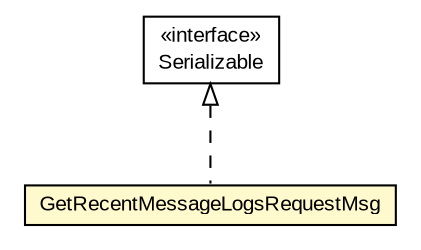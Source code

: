 #!/usr/local/bin/dot
#
# Class diagram 
# Generated by UMLGraph version R5_6-24-gf6e263 (http://www.umlgraph.org/)
#

digraph G {
	edge [fontname="arial",fontsize=10,labelfontname="arial",labelfontsize=10];
	node [fontname="arial",fontsize=10,shape=plaintext];
	nodesep=0.25;
	ranksep=0.5;
	// org.miloss.fgsms.services.interfaces.dataaccessservice.GetRecentMessageLogsRequestMsg
	c617463 [label=<<table title="org.miloss.fgsms.services.interfaces.dataaccessservice.GetRecentMessageLogsRequestMsg" border="0" cellborder="1" cellspacing="0" cellpadding="2" port="p" bgcolor="lemonChiffon" href="./GetRecentMessageLogsRequestMsg.html">
		<tr><td><table border="0" cellspacing="0" cellpadding="1">
<tr><td align="center" balign="center"> GetRecentMessageLogsRequestMsg </td></tr>
		</table></td></tr>
		</table>>, URL="./GetRecentMessageLogsRequestMsg.html", fontname="arial", fontcolor="black", fontsize=10.0];
	//org.miloss.fgsms.services.interfaces.dataaccessservice.GetRecentMessageLogsRequestMsg implements java.io.Serializable
	c618367:p -> c617463:p [dir=back,arrowtail=empty,style=dashed];
	// java.io.Serializable
	c618367 [label=<<table title="java.io.Serializable" border="0" cellborder="1" cellspacing="0" cellpadding="2" port="p" href="http://java.sun.com/j2se/1.4.2/docs/api/java/io/Serializable.html">
		<tr><td><table border="0" cellspacing="0" cellpadding="1">
<tr><td align="center" balign="center"> &#171;interface&#187; </td></tr>
<tr><td align="center" balign="center"> Serializable </td></tr>
		</table></td></tr>
		</table>>, URL="http://java.sun.com/j2se/1.4.2/docs/api/java/io/Serializable.html", fontname="arial", fontcolor="black", fontsize=10.0];
}

